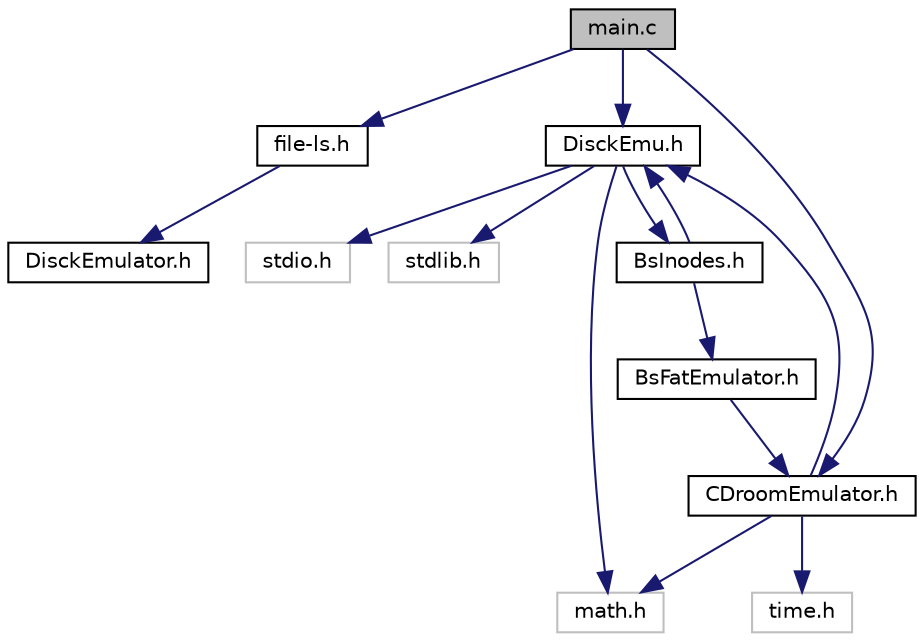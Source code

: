 digraph "main.c"
{
 // LATEX_PDF_SIZE
  edge [fontname="Helvetica",fontsize="10",labelfontname="Helvetica",labelfontsize="10"];
  node [fontname="Helvetica",fontsize="10",shape=record];
  Node1 [label="main.c",height=0.2,width=0.4,color="black", fillcolor="grey75", style="filled", fontcolor="black",tooltip=" "];
  Node1 -> Node2 [color="midnightblue",fontsize="10",style="solid"];
  Node2 [label="file-ls.h",height=0.2,width=0.4,color="black", fillcolor="white", style="filled",URL="$file-ls_8h.html",tooltip=" "];
  Node2 -> Node3 [color="midnightblue",fontsize="10",style="solid"];
  Node3 [label="DisckEmulator.h",height=0.2,width=0.4,color="black", fillcolor="white", style="filled",URL="$_disck_emulator_8h.html",tooltip=" "];
  Node1 -> Node4 [color="midnightblue",fontsize="10",style="solid"];
  Node4 [label="DisckEmu.h",height=0.2,width=0.4,color="black", fillcolor="white", style="filled",URL="$_disck_emu_8h.html",tooltip=" "];
  Node4 -> Node5 [color="midnightblue",fontsize="10",style="solid"];
  Node5 [label="stdio.h",height=0.2,width=0.4,color="grey75", fillcolor="white", style="filled",tooltip=" "];
  Node4 -> Node6 [color="midnightblue",fontsize="10",style="solid"];
  Node6 [label="stdlib.h",height=0.2,width=0.4,color="grey75", fillcolor="white", style="filled",tooltip=" "];
  Node4 -> Node7 [color="midnightblue",fontsize="10",style="solid"];
  Node7 [label="math.h",height=0.2,width=0.4,color="grey75", fillcolor="white", style="filled",tooltip=" "];
  Node4 -> Node8 [color="midnightblue",fontsize="10",style="solid"];
  Node8 [label="BsInodes.h",height=0.2,width=0.4,color="black", fillcolor="white", style="filled",URL="$_bs_inodes_8h.html",tooltip=" "];
  Node8 -> Node4 [color="midnightblue",fontsize="10",style="solid"];
  Node8 -> Node9 [color="midnightblue",fontsize="10",style="solid"];
  Node9 [label="BsFatEmulator.h",height=0.2,width=0.4,color="black", fillcolor="white", style="filled",URL="$_bs_fat_emulator_8h.html",tooltip=" "];
  Node9 -> Node10 [color="midnightblue",fontsize="10",style="solid"];
  Node10 [label="CDroomEmulator.h",height=0.2,width=0.4,color="black", fillcolor="white", style="filled",URL="$_c_droom_emulator_8h.html",tooltip=" "];
  Node10 -> Node7 [color="midnightblue",fontsize="10",style="solid"];
  Node10 -> Node11 [color="midnightblue",fontsize="10",style="solid"];
  Node11 [label="time.h",height=0.2,width=0.4,color="grey75", fillcolor="white", style="filled",tooltip=" "];
  Node10 -> Node4 [color="midnightblue",fontsize="10",style="solid"];
  Node1 -> Node10 [color="midnightblue",fontsize="10",style="solid"];
}
